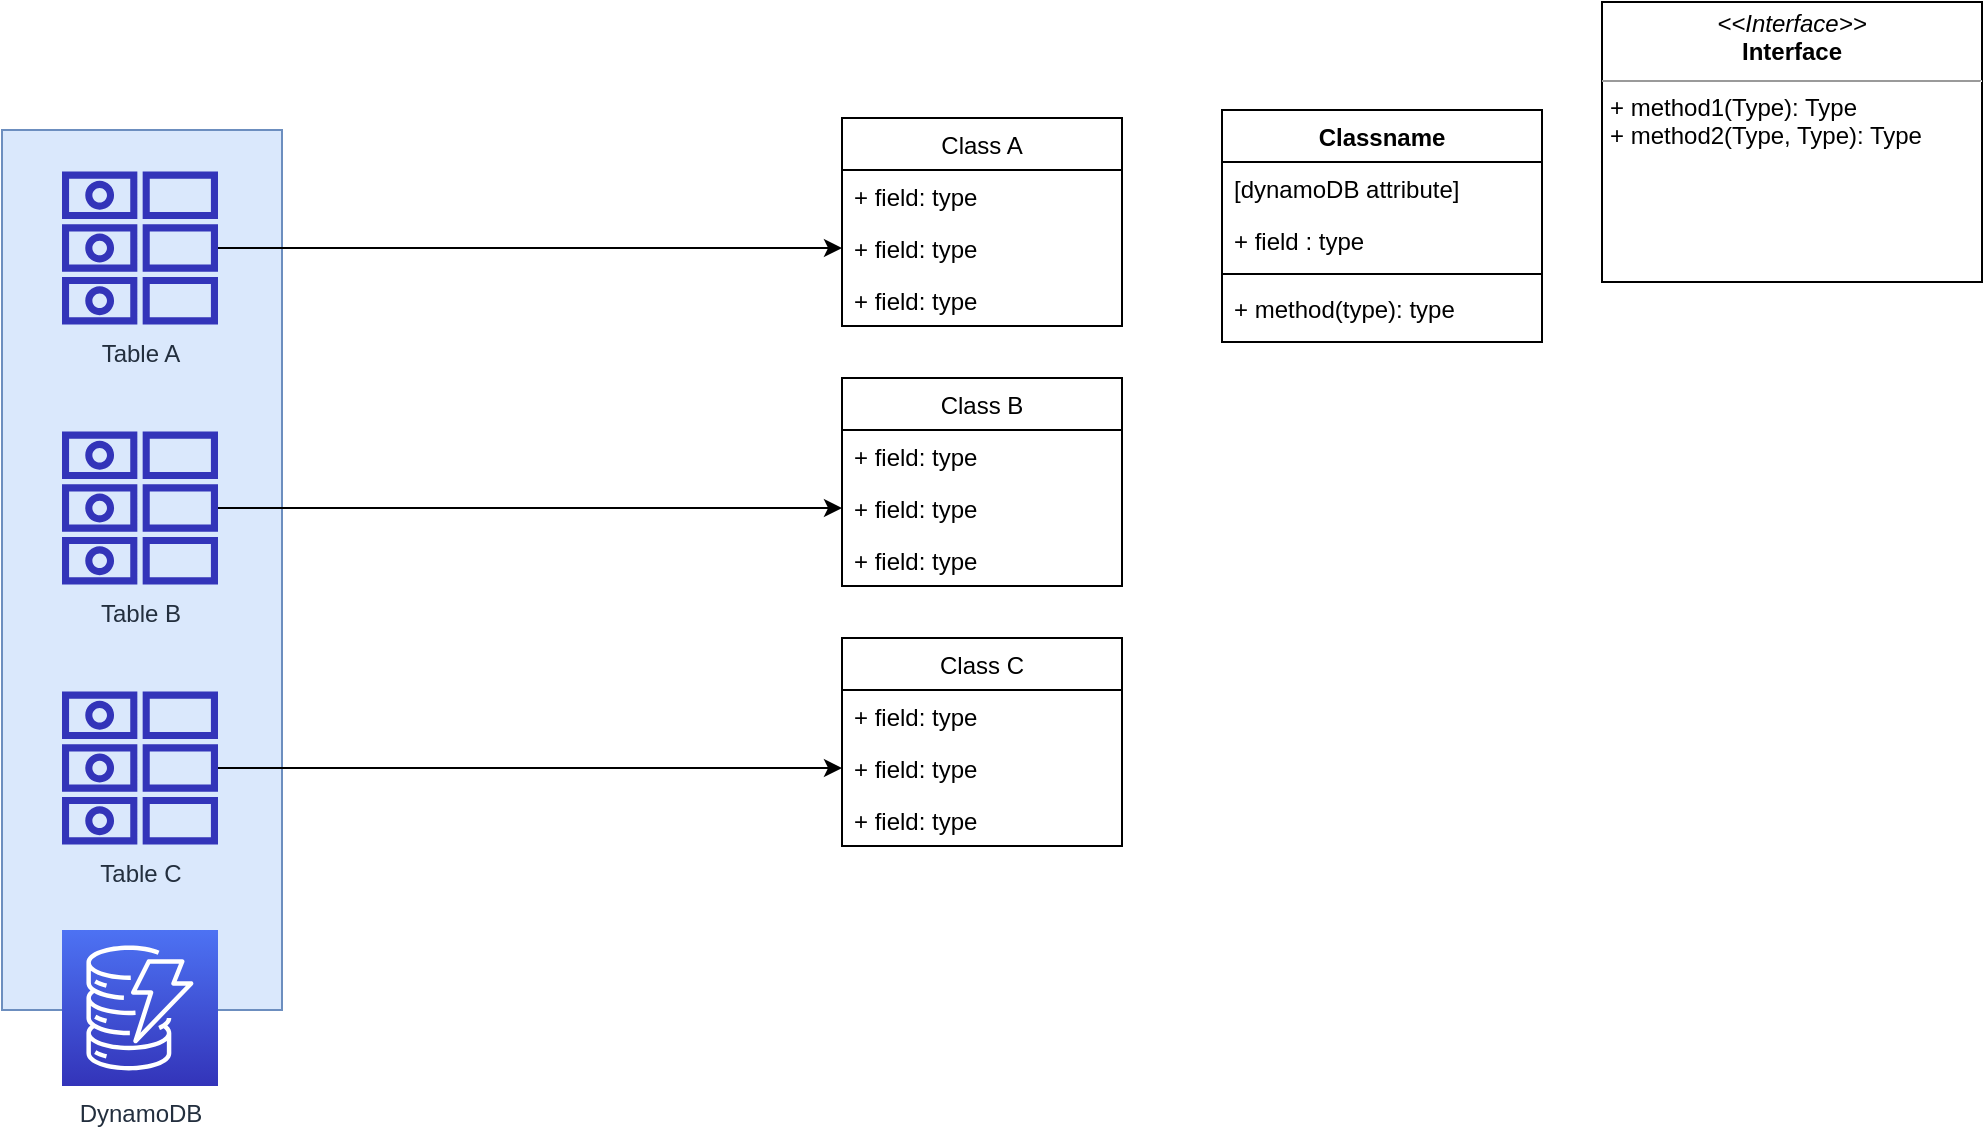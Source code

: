 <mxfile version="14.6.11" type="github">
  <diagram id="DosA0Ja8lWotb2Q3j1uD" name="project">
    <mxGraphModel dx="1865" dy="1748" grid="1" gridSize="10" guides="1" tooltips="1" connect="1" arrows="1" fold="1" page="1" pageScale="1" pageWidth="827" pageHeight="1169" math="0" shadow="0">
      <root>
        <mxCell id="0" />
        <mxCell id="1" parent="0" />
        <mxCell id="041czfSTV0lZESF8Rtu5-21" value="" style="rounded=0;whiteSpace=wrap;html=1;fillColor=#dae8fc;strokeColor=#6c8ebf;" vertex="1" parent="1">
          <mxGeometry x="-30" y="60" width="140" height="440" as="geometry" />
        </mxCell>
        <mxCell id="041czfSTV0lZESF8Rtu5-2" value="DynamoDB" style="points=[[0,0,0],[0.25,0,0],[0.5,0,0],[0.75,0,0],[1,0,0],[0,1,0],[0.25,1,0],[0.5,1,0],[0.75,1,0],[1,1,0],[0,0.25,0],[0,0.5,0],[0,0.75,0],[1,0.25,0],[1,0.5,0],[1,0.75,0]];outlineConnect=0;fontColor=#232F3E;gradientColor=#4D72F3;gradientDirection=north;fillColor=#3334B9;strokeColor=#ffffff;dashed=0;verticalLabelPosition=bottom;verticalAlign=top;align=center;html=1;fontSize=12;fontStyle=0;aspect=fixed;shape=mxgraph.aws4.resourceIcon;resIcon=mxgraph.aws4.dynamodb;" vertex="1" parent="1">
          <mxGeometry y="460" width="78" height="78" as="geometry" />
        </mxCell>
        <mxCell id="041czfSTV0lZESF8Rtu5-18" style="edgeStyle=orthogonalEdgeStyle;rounded=0;orthogonalLoop=1;jettySize=auto;html=1;entryX=0;entryY=0.5;entryDx=0;entryDy=0;" edge="1" parent="1" source="041czfSTV0lZESF8Rtu5-3" target="041czfSTV0lZESF8Rtu5-8">
          <mxGeometry relative="1" as="geometry" />
        </mxCell>
        <mxCell id="041czfSTV0lZESF8Rtu5-3" value="Table A" style="outlineConnect=0;fontColor=#232F3E;gradientColor=none;fillColor=#3334B9;strokeColor=none;dashed=0;verticalLabelPosition=bottom;verticalAlign=top;align=center;html=1;fontSize=12;fontStyle=0;aspect=fixed;pointerEvents=1;shape=mxgraph.aws4.attributes;" vertex="1" parent="1">
          <mxGeometry y="80" width="78" height="78" as="geometry" />
        </mxCell>
        <mxCell id="041czfSTV0lZESF8Rtu5-19" style="edgeStyle=orthogonalEdgeStyle;rounded=0;orthogonalLoop=1;jettySize=auto;html=1;entryX=0;entryY=0.5;entryDx=0;entryDy=0;" edge="1" parent="1" source="041czfSTV0lZESF8Rtu5-4" target="041czfSTV0lZESF8Rtu5-12">
          <mxGeometry relative="1" as="geometry" />
        </mxCell>
        <mxCell id="041czfSTV0lZESF8Rtu5-4" value="Table B" style="outlineConnect=0;fontColor=#232F3E;gradientColor=none;fillColor=#3334B9;strokeColor=none;dashed=0;verticalLabelPosition=bottom;verticalAlign=top;align=center;html=1;fontSize=12;fontStyle=0;aspect=fixed;pointerEvents=1;shape=mxgraph.aws4.attributes;" vertex="1" parent="1">
          <mxGeometry y="210" width="78" height="78" as="geometry" />
        </mxCell>
        <mxCell id="041czfSTV0lZESF8Rtu5-20" style="edgeStyle=orthogonalEdgeStyle;rounded=0;orthogonalLoop=1;jettySize=auto;html=1;entryX=0;entryY=0.5;entryDx=0;entryDy=0;" edge="1" parent="1" source="041czfSTV0lZESF8Rtu5-5" target="041czfSTV0lZESF8Rtu5-16">
          <mxGeometry relative="1" as="geometry" />
        </mxCell>
        <mxCell id="041czfSTV0lZESF8Rtu5-5" value="Table C" style="outlineConnect=0;fontColor=#232F3E;gradientColor=none;fillColor=#3334B9;strokeColor=none;dashed=0;verticalLabelPosition=bottom;verticalAlign=top;align=center;html=1;fontSize=12;fontStyle=0;aspect=fixed;pointerEvents=1;shape=mxgraph.aws4.attributes;" vertex="1" parent="1">
          <mxGeometry y="340" width="78" height="78" as="geometry" />
        </mxCell>
        <mxCell id="041czfSTV0lZESF8Rtu5-6" value="Class A" style="swimlane;fontStyle=0;childLayout=stackLayout;horizontal=1;startSize=26;fillColor=none;horizontalStack=0;resizeParent=1;resizeParentMax=0;resizeLast=0;collapsible=1;marginBottom=0;" vertex="1" parent="1">
          <mxGeometry x="390" y="54" width="140" height="104" as="geometry" />
        </mxCell>
        <mxCell id="041czfSTV0lZESF8Rtu5-7" value="+ field: type" style="text;strokeColor=none;fillColor=none;align=left;verticalAlign=top;spacingLeft=4;spacingRight=4;overflow=hidden;rotatable=0;points=[[0,0.5],[1,0.5]];portConstraint=eastwest;" vertex="1" parent="041czfSTV0lZESF8Rtu5-6">
          <mxGeometry y="26" width="140" height="26" as="geometry" />
        </mxCell>
        <mxCell id="041czfSTV0lZESF8Rtu5-8" value="+ field: type" style="text;strokeColor=none;fillColor=none;align=left;verticalAlign=top;spacingLeft=4;spacingRight=4;overflow=hidden;rotatable=0;points=[[0,0.5],[1,0.5]];portConstraint=eastwest;" vertex="1" parent="041czfSTV0lZESF8Rtu5-6">
          <mxGeometry y="52" width="140" height="26" as="geometry" />
        </mxCell>
        <mxCell id="041czfSTV0lZESF8Rtu5-9" value="+ field: type" style="text;strokeColor=none;fillColor=none;align=left;verticalAlign=top;spacingLeft=4;spacingRight=4;overflow=hidden;rotatable=0;points=[[0,0.5],[1,0.5]];portConstraint=eastwest;" vertex="1" parent="041czfSTV0lZESF8Rtu5-6">
          <mxGeometry y="78" width="140" height="26" as="geometry" />
        </mxCell>
        <mxCell id="041czfSTV0lZESF8Rtu5-10" value="Class B" style="swimlane;fontStyle=0;childLayout=stackLayout;horizontal=1;startSize=26;fillColor=none;horizontalStack=0;resizeParent=1;resizeParentMax=0;resizeLast=0;collapsible=1;marginBottom=0;" vertex="1" parent="1">
          <mxGeometry x="390" y="184" width="140" height="104" as="geometry" />
        </mxCell>
        <mxCell id="041czfSTV0lZESF8Rtu5-11" value="+ field: type" style="text;strokeColor=none;fillColor=none;align=left;verticalAlign=top;spacingLeft=4;spacingRight=4;overflow=hidden;rotatable=0;points=[[0,0.5],[1,0.5]];portConstraint=eastwest;" vertex="1" parent="041czfSTV0lZESF8Rtu5-10">
          <mxGeometry y="26" width="140" height="26" as="geometry" />
        </mxCell>
        <mxCell id="041czfSTV0lZESF8Rtu5-12" value="+ field: type" style="text;strokeColor=none;fillColor=none;align=left;verticalAlign=top;spacingLeft=4;spacingRight=4;overflow=hidden;rotatable=0;points=[[0,0.5],[1,0.5]];portConstraint=eastwest;" vertex="1" parent="041czfSTV0lZESF8Rtu5-10">
          <mxGeometry y="52" width="140" height="26" as="geometry" />
        </mxCell>
        <mxCell id="041czfSTV0lZESF8Rtu5-13" value="+ field: type" style="text;strokeColor=none;fillColor=none;align=left;verticalAlign=top;spacingLeft=4;spacingRight=4;overflow=hidden;rotatable=0;points=[[0,0.5],[1,0.5]];portConstraint=eastwest;" vertex="1" parent="041czfSTV0lZESF8Rtu5-10">
          <mxGeometry y="78" width="140" height="26" as="geometry" />
        </mxCell>
        <mxCell id="041czfSTV0lZESF8Rtu5-14" value="Class C" style="swimlane;fontStyle=0;childLayout=stackLayout;horizontal=1;startSize=26;fillColor=none;horizontalStack=0;resizeParent=1;resizeParentMax=0;resizeLast=0;collapsible=1;marginBottom=0;" vertex="1" parent="1">
          <mxGeometry x="390" y="314" width="140" height="104" as="geometry" />
        </mxCell>
        <mxCell id="041czfSTV0lZESF8Rtu5-15" value="+ field: type" style="text;strokeColor=none;fillColor=none;align=left;verticalAlign=top;spacingLeft=4;spacingRight=4;overflow=hidden;rotatable=0;points=[[0,0.5],[1,0.5]];portConstraint=eastwest;" vertex="1" parent="041czfSTV0lZESF8Rtu5-14">
          <mxGeometry y="26" width="140" height="26" as="geometry" />
        </mxCell>
        <mxCell id="041czfSTV0lZESF8Rtu5-16" value="+ field: type" style="text;strokeColor=none;fillColor=none;align=left;verticalAlign=top;spacingLeft=4;spacingRight=4;overflow=hidden;rotatable=0;points=[[0,0.5],[1,0.5]];portConstraint=eastwest;" vertex="1" parent="041czfSTV0lZESF8Rtu5-14">
          <mxGeometry y="52" width="140" height="26" as="geometry" />
        </mxCell>
        <mxCell id="041czfSTV0lZESF8Rtu5-17" value="+ field: type" style="text;strokeColor=none;fillColor=none;align=left;verticalAlign=top;spacingLeft=4;spacingRight=4;overflow=hidden;rotatable=0;points=[[0,0.5],[1,0.5]];portConstraint=eastwest;" vertex="1" parent="041czfSTV0lZESF8Rtu5-14">
          <mxGeometry y="78" width="140" height="26" as="geometry" />
        </mxCell>
        <mxCell id="041czfSTV0lZESF8Rtu5-23" value="Classname" style="swimlane;fontStyle=1;align=center;verticalAlign=top;childLayout=stackLayout;horizontal=1;startSize=26;horizontalStack=0;resizeParent=1;resizeParentMax=0;resizeLast=0;collapsible=1;marginBottom=0;" vertex="1" parent="1">
          <mxGeometry x="580" y="50" width="160" height="116" as="geometry" />
        </mxCell>
        <mxCell id="041czfSTV0lZESF8Rtu5-29" value="[dynamoDB attribute]" style="text;strokeColor=none;fillColor=none;align=left;verticalAlign=top;spacingLeft=4;spacingRight=4;overflow=hidden;rotatable=0;points=[[0,0.5],[1,0.5]];portConstraint=eastwest;" vertex="1" parent="041czfSTV0lZESF8Rtu5-23">
          <mxGeometry y="26" width="160" height="26" as="geometry" />
        </mxCell>
        <mxCell id="041czfSTV0lZESF8Rtu5-24" value="+ field : type" style="text;strokeColor=none;fillColor=none;align=left;verticalAlign=top;spacingLeft=4;spacingRight=4;overflow=hidden;rotatable=0;points=[[0,0.5],[1,0.5]];portConstraint=eastwest;" vertex="1" parent="041czfSTV0lZESF8Rtu5-23">
          <mxGeometry y="52" width="160" height="26" as="geometry" />
        </mxCell>
        <mxCell id="041czfSTV0lZESF8Rtu5-25" value="" style="line;strokeWidth=1;fillColor=none;align=left;verticalAlign=middle;spacingTop=-1;spacingLeft=3;spacingRight=3;rotatable=0;labelPosition=right;points=[];portConstraint=eastwest;" vertex="1" parent="041czfSTV0lZESF8Rtu5-23">
          <mxGeometry y="78" width="160" height="8" as="geometry" />
        </mxCell>
        <mxCell id="041czfSTV0lZESF8Rtu5-26" value="+ method(type): type" style="text;strokeColor=none;fillColor=none;align=left;verticalAlign=top;spacingLeft=4;spacingRight=4;overflow=hidden;rotatable=0;points=[[0,0.5],[1,0.5]];portConstraint=eastwest;" vertex="1" parent="041czfSTV0lZESF8Rtu5-23">
          <mxGeometry y="86" width="160" height="30" as="geometry" />
        </mxCell>
        <mxCell id="041czfSTV0lZESF8Rtu5-28" value="&lt;p style=&quot;margin: 0px ; margin-top: 4px ; text-align: center&quot;&gt;&lt;i&gt;&amp;lt;&amp;lt;Interface&amp;gt;&amp;gt;&lt;/i&gt;&lt;br&gt;&lt;b&gt;Interface&lt;/b&gt;&lt;/p&gt;&lt;hr size=&quot;1&quot;&gt;&lt;p style=&quot;margin: 0px ; margin-left: 4px&quot;&gt;&lt;/p&gt;&lt;p style=&quot;margin: 0px ; margin-left: 4px&quot;&gt;+ method1(Type): Type&lt;br&gt;+ method2(Type, Type): Type&lt;/p&gt;" style="verticalAlign=top;align=left;overflow=fill;fontSize=12;fontFamily=Helvetica;html=1;" vertex="1" parent="1">
          <mxGeometry x="770" y="-4" width="190" height="140" as="geometry" />
        </mxCell>
      </root>
    </mxGraphModel>
  </diagram>
</mxfile>
